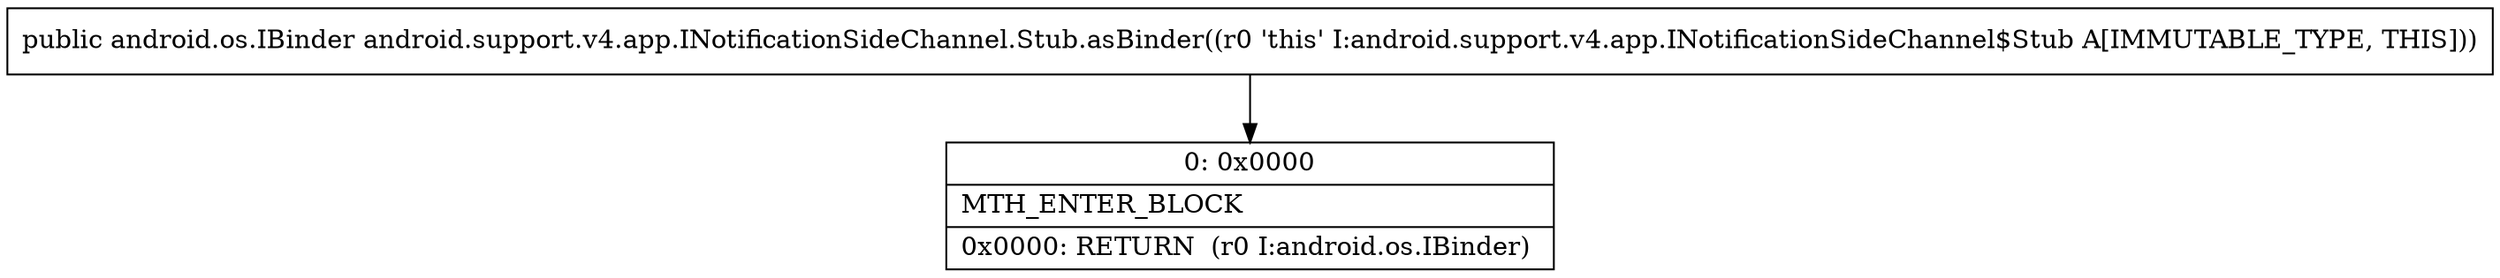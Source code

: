 digraph "CFG forandroid.support.v4.app.INotificationSideChannel.Stub.asBinder()Landroid\/os\/IBinder;" {
Node_0 [shape=record,label="{0\:\ 0x0000|MTH_ENTER_BLOCK\l|0x0000: RETURN  (r0 I:android.os.IBinder) \l}"];
MethodNode[shape=record,label="{public android.os.IBinder android.support.v4.app.INotificationSideChannel.Stub.asBinder((r0 'this' I:android.support.v4.app.INotificationSideChannel$Stub A[IMMUTABLE_TYPE, THIS])) }"];
MethodNode -> Node_0;
}

